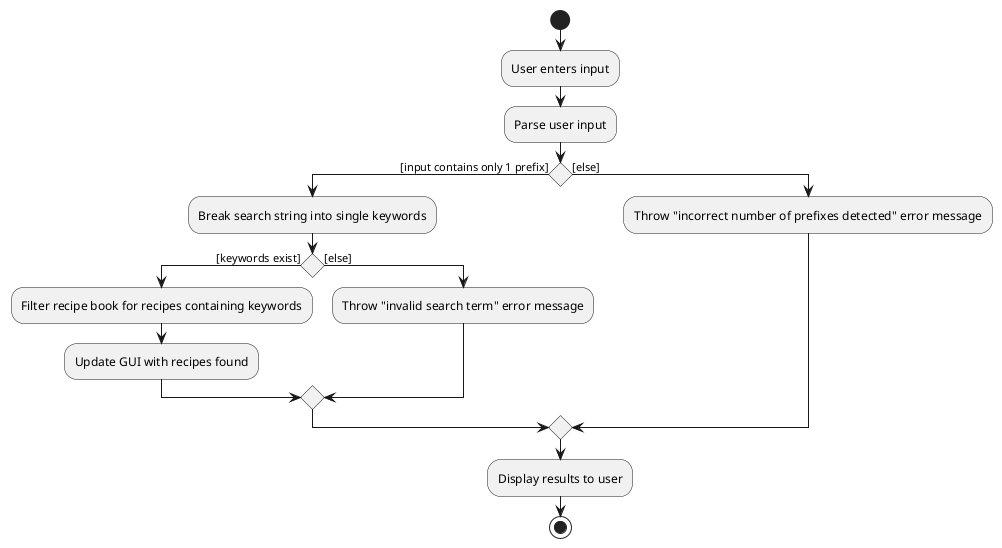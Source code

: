 @startuml
start
:User enters input;
:Parse user input;

if () then ([input contains only 1 prefix])
    :Break search string into single keywords;
    if () then ([keywords exist])
        :Filter recipe book for recipes containing keywords;
        :Update GUI with recipes found;
    else ([else])
        :Throw "invalid search term" error message;
    endif
else ([else])
    :Throw "incorrect number of prefixes detected" error message;
endif

:Display results to user;
stop
@enduml
